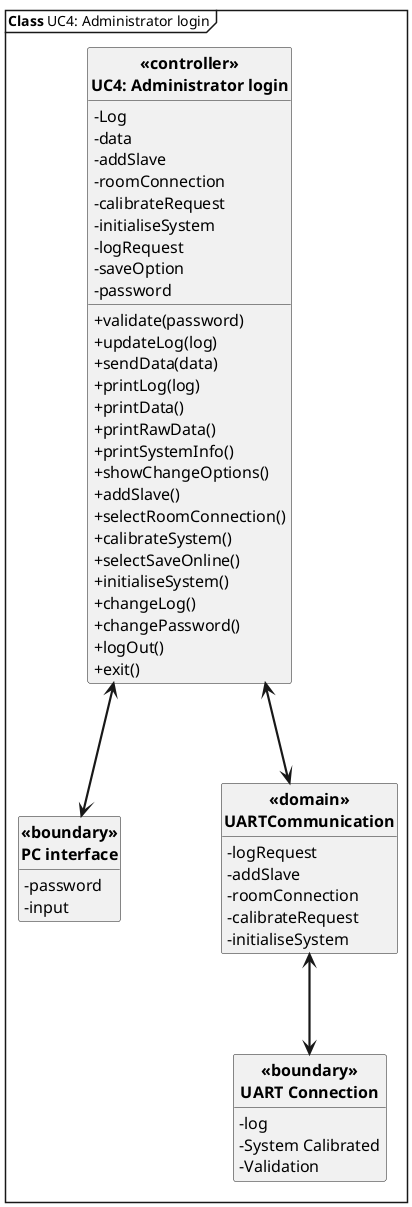 @startuml UC4 class
' Default param deffinition
skinparam style strictuml
skinparam DefaultFontSize 16
skinparam ArrowFontSize 16
skinparam ArrowThickness 2.2
skinparam Linetype poly
skinparam ranksep 100
skinparam nodesep 100
skinparam classAttributeIconSize 0 
hide empty members


mainframe **Class** UC4: Administrator login

' Class definition

Class "**<<boundary>>**\n**PC interface**" as UI{
- password
- input
}

Class "**<<boundary>>**\n**UART Connection**" as UC{
- log
- System Calibrated
- Validation 
}


Class "**<<domain>>**\n**UARTCommunication**" as master{
- logRequest
- addSlave
- roomConnection
- calibrateRequest
- initialiseSystem
}

Class "**<<controller>>**\n**UC4: Administrator login**" as PC{
+ validate(password)
+ updateLog(log)
+ sendData(data)
+ printLog(log)
+ printData()
+ printRawData()
+ printSystemInfo()
+ showChangeOptions()
+ addSlave()
+ selectRoomConnection()
+ calibrateSystem()
+ selectSaveOnline()
+ initialiseSystem()
+ changeLog()
+ changePassword()
+ logOut()
+ exit()
- Log
- data
- addSlave
- roomConnection
- calibrateRequest
- initialiseSystem
- logRequest
- saveOption
- password
}

' Conection definition
PC <--> UI
PC <--> master
master <--> UC

@enduml